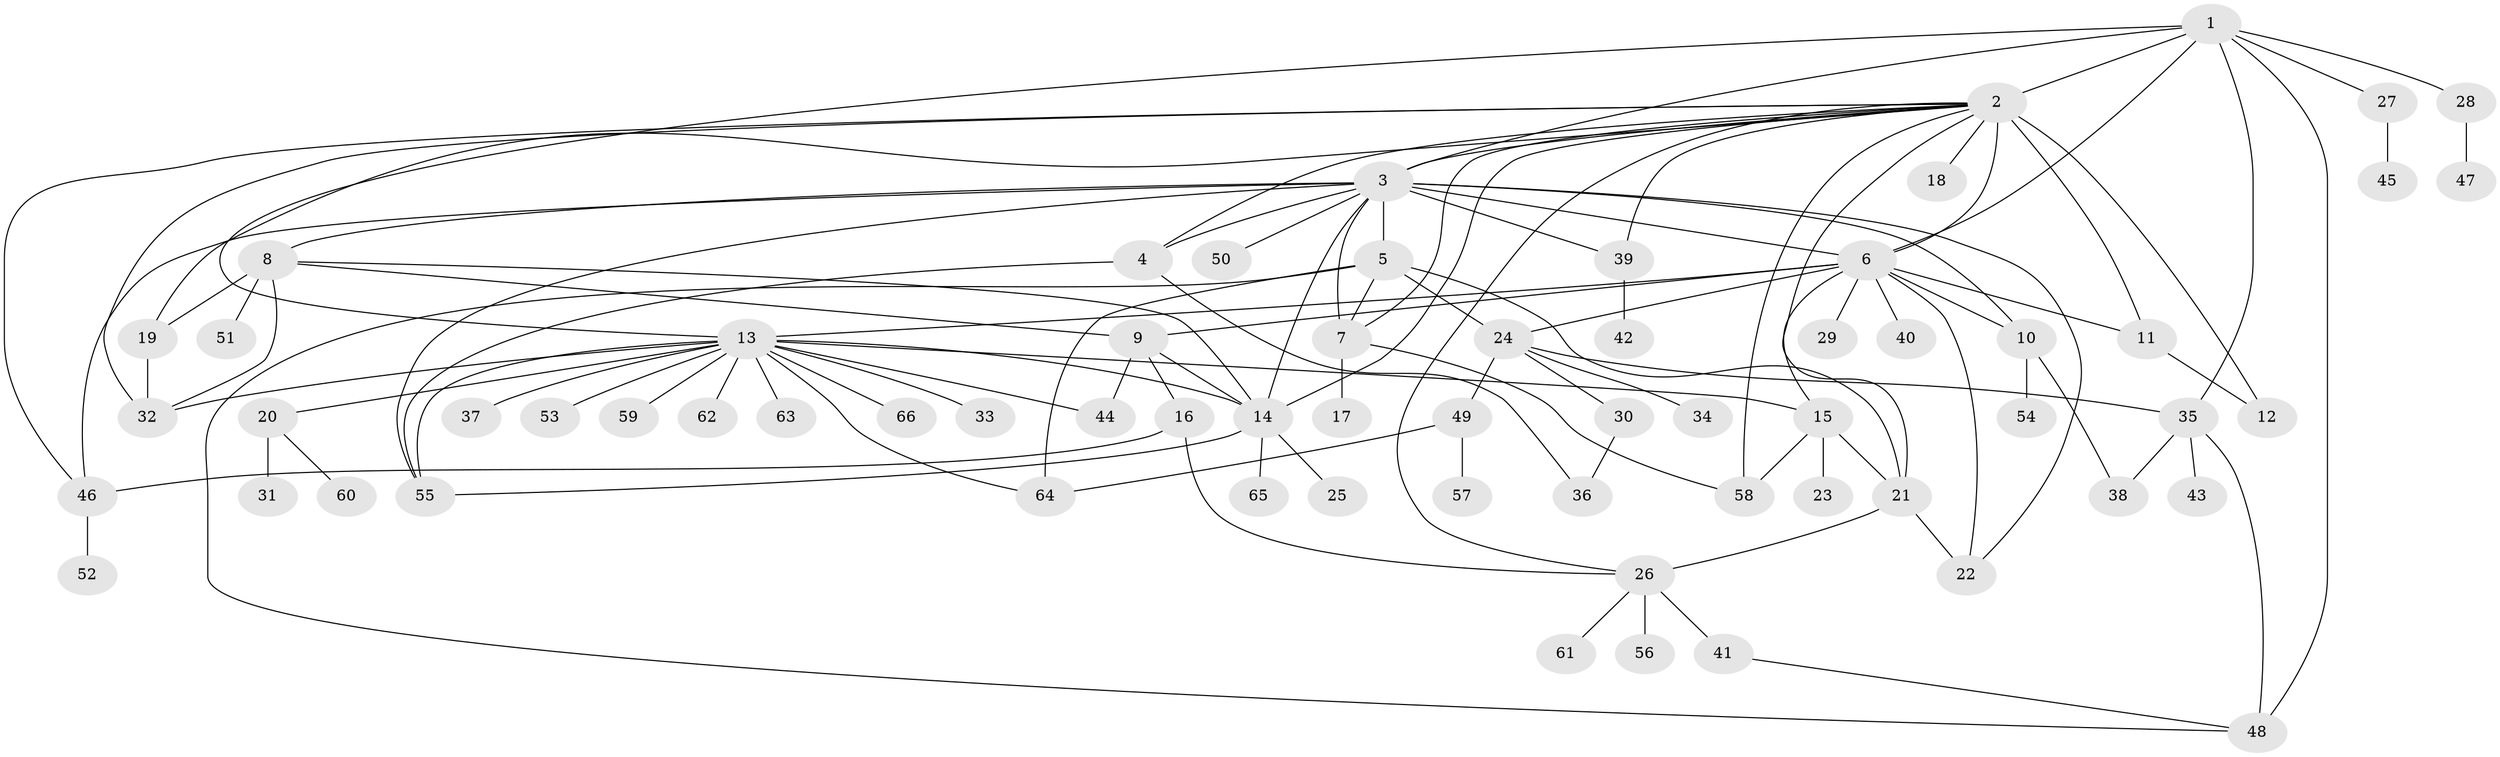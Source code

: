 // original degree distribution, {9: 0.015267175572519083, 30: 0.007633587786259542, 25: 0.007633587786259542, 2: 0.22900763358778625, 13: 0.007633587786259542, 5: 0.03816793893129771, 8: 0.007633587786259542, 4: 0.07633587786259542, 1: 0.48854961832061067, 3: 0.0916030534351145, 17: 0.007633587786259542, 6: 0.007633587786259542, 7: 0.015267175572519083}
// Generated by graph-tools (version 1.1) at 2025/50/03/04/25 22:50:05]
// undirected, 66 vertices, 109 edges
graph export_dot {
  node [color=gray90,style=filled];
  1;
  2;
  3;
  4;
  5;
  6;
  7;
  8;
  9;
  10;
  11;
  12;
  13;
  14;
  15;
  16;
  17;
  18;
  19;
  20;
  21;
  22;
  23;
  24;
  25;
  26;
  27;
  28;
  29;
  30;
  31;
  32;
  33;
  34;
  35;
  36;
  37;
  38;
  39;
  40;
  41;
  42;
  43;
  44;
  45;
  46;
  47;
  48;
  49;
  50;
  51;
  52;
  53;
  54;
  55;
  56;
  57;
  58;
  59;
  60;
  61;
  62;
  63;
  64;
  65;
  66;
  1 -- 2 [weight=1.0];
  1 -- 3 [weight=1.0];
  1 -- 6 [weight=1.0];
  1 -- 13 [weight=1.0];
  1 -- 27 [weight=1.0];
  1 -- 28 [weight=1.0];
  1 -- 35 [weight=1.0];
  1 -- 48 [weight=1.0];
  2 -- 3 [weight=1.0];
  2 -- 4 [weight=1.0];
  2 -- 6 [weight=1.0];
  2 -- 7 [weight=2.0];
  2 -- 11 [weight=12.0];
  2 -- 12 [weight=1.0];
  2 -- 14 [weight=1.0];
  2 -- 18 [weight=1.0];
  2 -- 19 [weight=2.0];
  2 -- 21 [weight=1.0];
  2 -- 26 [weight=1.0];
  2 -- 32 [weight=1.0];
  2 -- 39 [weight=1.0];
  2 -- 46 [weight=1.0];
  2 -- 58 [weight=1.0];
  3 -- 4 [weight=1.0];
  3 -- 5 [weight=9.0];
  3 -- 6 [weight=1.0];
  3 -- 7 [weight=1.0];
  3 -- 8 [weight=1.0];
  3 -- 10 [weight=1.0];
  3 -- 14 [weight=1.0];
  3 -- 22 [weight=1.0];
  3 -- 39 [weight=1.0];
  3 -- 46 [weight=1.0];
  3 -- 50 [weight=1.0];
  3 -- 55 [weight=1.0];
  4 -- 36 [weight=1.0];
  4 -- 55 [weight=1.0];
  5 -- 7 [weight=1.0];
  5 -- 21 [weight=1.0];
  5 -- 24 [weight=1.0];
  5 -- 48 [weight=1.0];
  5 -- 64 [weight=1.0];
  6 -- 9 [weight=1.0];
  6 -- 10 [weight=1.0];
  6 -- 11 [weight=1.0];
  6 -- 13 [weight=1.0];
  6 -- 15 [weight=1.0];
  6 -- 22 [weight=1.0];
  6 -- 24 [weight=1.0];
  6 -- 29 [weight=1.0];
  6 -- 40 [weight=1.0];
  7 -- 17 [weight=1.0];
  7 -- 58 [weight=1.0];
  8 -- 9 [weight=1.0];
  8 -- 14 [weight=1.0];
  8 -- 19 [weight=1.0];
  8 -- 32 [weight=1.0];
  8 -- 51 [weight=1.0];
  9 -- 14 [weight=1.0];
  9 -- 16 [weight=1.0];
  9 -- 44 [weight=1.0];
  10 -- 38 [weight=1.0];
  10 -- 54 [weight=1.0];
  11 -- 12 [weight=1.0];
  13 -- 14 [weight=1.0];
  13 -- 15 [weight=1.0];
  13 -- 20 [weight=1.0];
  13 -- 32 [weight=1.0];
  13 -- 33 [weight=1.0];
  13 -- 37 [weight=1.0];
  13 -- 44 [weight=1.0];
  13 -- 53 [weight=1.0];
  13 -- 55 [weight=1.0];
  13 -- 59 [weight=1.0];
  13 -- 62 [weight=1.0];
  13 -- 63 [weight=1.0];
  13 -- 64 [weight=1.0];
  13 -- 66 [weight=1.0];
  14 -- 25 [weight=1.0];
  14 -- 55 [weight=1.0];
  14 -- 65 [weight=1.0];
  15 -- 21 [weight=1.0];
  15 -- 23 [weight=1.0];
  15 -- 58 [weight=1.0];
  16 -- 26 [weight=1.0];
  16 -- 46 [weight=1.0];
  19 -- 32 [weight=2.0];
  20 -- 31 [weight=1.0];
  20 -- 60 [weight=1.0];
  21 -- 22 [weight=1.0];
  21 -- 26 [weight=1.0];
  24 -- 30 [weight=1.0];
  24 -- 34 [weight=1.0];
  24 -- 35 [weight=1.0];
  24 -- 49 [weight=1.0];
  26 -- 41 [weight=2.0];
  26 -- 56 [weight=1.0];
  26 -- 61 [weight=1.0];
  27 -- 45 [weight=1.0];
  28 -- 47 [weight=1.0];
  30 -- 36 [weight=1.0];
  35 -- 38 [weight=1.0];
  35 -- 43 [weight=1.0];
  35 -- 48 [weight=3.0];
  39 -- 42 [weight=1.0];
  41 -- 48 [weight=1.0];
  46 -- 52 [weight=1.0];
  49 -- 57 [weight=1.0];
  49 -- 64 [weight=1.0];
}
